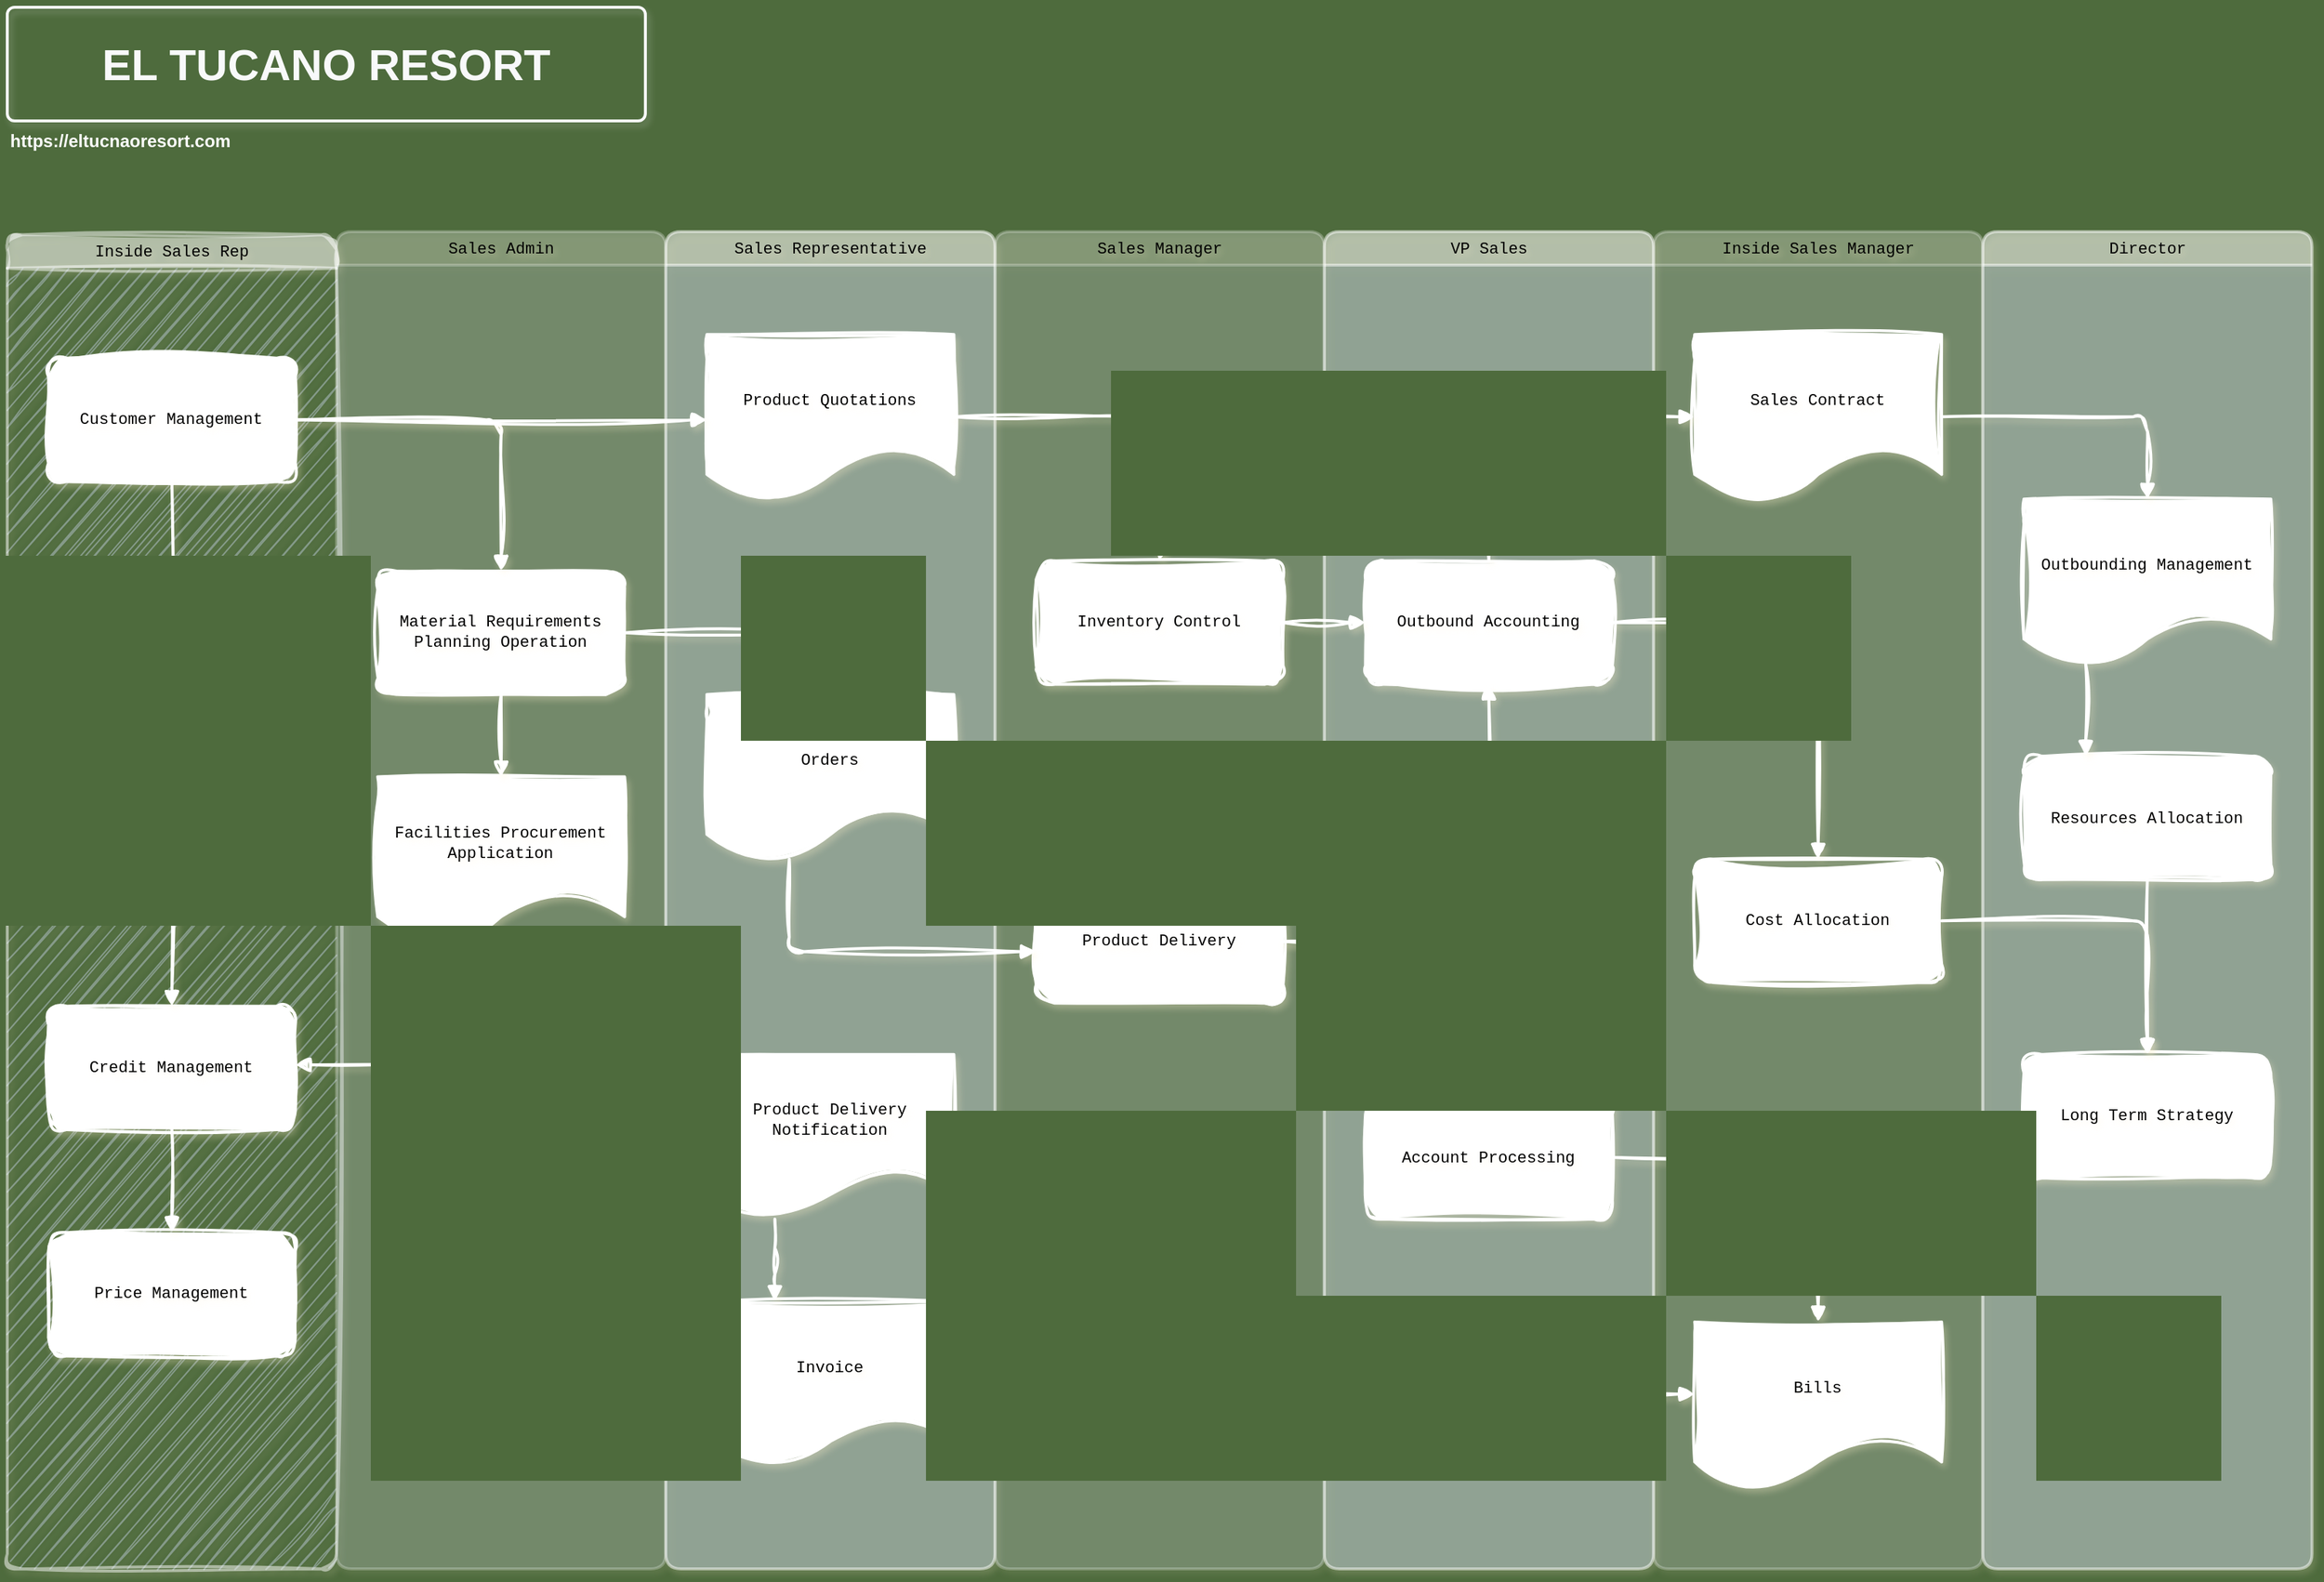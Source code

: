 <mxfile version="24.7.16">
  <diagram id="07fea595-8f29-1299-0266-81d95cde20df" name="Page-1">
    <mxGraphModel dx="3180" dy="2297" grid="1" gridSize="48" guides="1" tooltips="1" connect="1" arrows="1" fold="1" page="1" pageScale="1" pageWidth="1169" pageHeight="827" background="#4E6B3D" math="0" shadow="0">
      <root>
        <mxCell id="0" />
        <mxCell id="1" parent="0" />
        <mxCell id="x-ANHdW1QQ-1PhI1n00a-327" value="&lt;h1 style=&quot;margin-bottom: 21.44px;&quot;&gt;&lt;font style=&quot;font-size: 30px;&quot;&gt;&lt;b style=&quot;&quot;&gt;EL TUCANO RESORT&lt;/b&gt;&lt;/font&gt;&lt;/h1&gt;" style="html=1;shadow=1;dashed=0;shape=mxgraph.bootstrap.rrect;rSize=5;strokeColor=#F8F9FA;strokeWidth=2;fillColor=none;fontColor=#F8F9FA;whiteSpace=wrap;align=center;verticalAlign=middle;spacingLeft=0;fontStyle=0;fontSize=16;spacing=5;rounded=1;shadowColor=#FFFFFF;" vertex="1" parent="1">
          <mxGeometry x="48" y="38" width="437.94" height="78" as="geometry" />
        </mxCell>
        <mxCell id="x-ANHdW1QQ-1PhI1n00a-328" value="&lt;div style=&quot;text-align: center;&quot;&gt;&lt;span style=&quot;background-color: initial;&quot;&gt;&lt;font face=&quot;Helvetica&quot; size=&quot;1&quot; style=&quot;&quot; color=&quot;#ffffff&quot;&gt;&lt;b style=&quot;font-size: 12px;&quot;&gt;https://eltucnaoresort.com&lt;/b&gt;&lt;/font&gt;&lt;/span&gt;&lt;/div&gt;" style="text;whiteSpace=wrap;html=1;" vertex="1" parent="1">
          <mxGeometry x="48" y="116" width="153" height="28" as="geometry" />
        </mxCell>
        <mxCell id="170" value="&lt;font style=&quot;font-size: 11px;&quot;&gt;Inside Sales Rep&lt;/font&gt;" style="swimlane;whiteSpace=wrap;swimlaneFillColor=#BAC8D3;fontFamily=Courier New;html=1;opacity=50;rounded=1;shadow=1;strokeWidth=2;labelBackgroundColor=none;labelBorderColor=none;textShadow=1;fontStyle=0;align=center;fontSize=11;shadowOpacity=29;shadowColor=#FFF2CC;strokeColor=#ffffff;sketch=1;curveFitting=1;jiggle=2;" parent="1" vertex="1">
          <mxGeometry x="48" y="194.118" width="225.97" height="915.882" as="geometry">
            <mxRectangle x="20" y="20" width="80" height="23" as="alternateBounds" />
          </mxGeometry>
        </mxCell>
        <mxCell id="171" value="Customer Management" style="whiteSpace=wrap;shadow=1;fontFamily=Courier New;fontStyle=0;html=1;fontSize=11;spacing=6;verticalAlign=middle;rounded=1;strokeWidth=2;labelBackgroundColor=none;labelBorderColor=none;textShadow=1;align=center;shadowOpacity=29;shadowColor=#FFF2CC;strokeColor=#ffffff;sketch=1;curveFitting=1;jiggle=2;" parent="170" vertex="1">
          <mxGeometry x="28.246" y="84.738" width="169.477" height="84.738" as="geometry" />
        </mxCell>
        <mxCell id="172" value="Credit Management" style="whiteSpace=wrap;shadow=1;fontFamily=Courier New;fontStyle=0;html=1;fontSize=11;spacing=6;verticalAlign=middle;rounded=1;strokeWidth=2;labelBackgroundColor=none;labelBorderColor=none;textShadow=1;align=center;shadowOpacity=29;shadowColor=#FFF2CC;strokeColor=#ffffff;sketch=1;curveFitting=1;jiggle=2;" parent="170" vertex="1">
          <mxGeometry x="28.246" y="529.615" width="169.477" height="84.738" as="geometry" />
        </mxCell>
        <mxCell id="173" value="Price Management" style="whiteSpace=wrap;shadow=1;fontFamily=Courier New;fontStyle=0;html=1;fontSize=11;spacing=6;verticalAlign=middle;rounded=1;strokeWidth=2;labelBackgroundColor=none;labelBorderColor=none;textShadow=1;align=center;shadowOpacity=29;shadowColor=#FFF2CC;strokeColor=#ffffff;sketch=1;curveFitting=1;jiggle=2;" parent="170" vertex="1">
          <mxGeometry x="28.246" y="684.969" width="169.477" height="84.738" as="geometry" />
        </mxCell>
        <mxCell id="174" value="" style="edgeStyle=segmentEdgeStyle;strokeWidth=2;html=1;endArrow=block;endFill=1;rounded=1;shadow=1;labelBackgroundColor=none;labelBorderColor=none;textShadow=1;fontStyle=0;align=center;fontSize=11;fontFamily=Courier New;fontColor=default;shadowOpacity=29;shadowColor=#FFF2CC;strokeColor=#ffffff;sketch=1;curveFitting=1;jiggle=2;" parent="170" source="172" target="173" edge="1">
          <mxGeometry width="100" height="100" relative="1" as="geometry">
            <mxPoint x="240.093" y="561.392" as="sourcePoint" />
            <mxPoint x="381.324" y="667.315" as="targetPoint" />
          </mxGeometry>
        </mxCell>
        <mxCell id="175" value="" style="edgeStyle=segmentEdgeStyle;strokeWidth=2;html=1;endArrow=block;endFill=1;rounded=1;shadow=1;labelBackgroundColor=none;labelBorderColor=none;textShadow=1;fontStyle=0;align=center;fontSize=11;fontFamily=Courier New;fontColor=default;shadowOpacity=29;shadowColor=#FFF2CC;strokeColor=#ffffff;sketch=1;curveFitting=1;jiggle=2;" parent="170" source="171" target="172" edge="1">
          <mxGeometry width="100" height="100" relative="1" as="geometry">
            <mxPoint x="225.97" y="155.354" as="sourcePoint" />
            <mxPoint x="367.201" y="261.277" as="targetPoint" />
          </mxGeometry>
        </mxCell>
        <mxCell id="176" value="&lt;font style=&quot;font-size: 11px;&quot;&gt;Inside Sales Manager&lt;/font&gt;" style="swimlane;whiteSpace=wrap;swimlaneFillColor=#BAC8D3;fontFamily=Courier New;html=1;opacity=25;rounded=1;shadow=1;strokeWidth=2;labelBackgroundColor=none;labelBorderColor=none;textShadow=1;fontStyle=0;align=center;fontSize=11;shadowOpacity=29;shadowColor=#FFF2CC;strokeColor=#ffffff;" parent="1" vertex="1">
          <mxGeometry x="1177.85" y="192" width="225.97" height="918" as="geometry">
            <mxRectangle x="20" y="20" width="80" height="23" as="alternateBounds" />
          </mxGeometry>
        </mxCell>
        <mxCell id="177" value="Sales Contract" style="shape=document;whiteSpace=wrap;verticalAlign=middle;shadow=1;fontFamily=Courier New;fontStyle=0;html=1;fontSize=11;spacing=6;spacingBottom=22;rounded=1;strokeWidth=2;labelBackgroundColor=none;labelBorderColor=none;textShadow=1;align=center;shadowOpacity=29;shadowColor=#FFF2CC;strokeColor=#ffffff;sketch=1;curveFitting=1;jiggle=2;" parent="176" vertex="1">
          <mxGeometry x="28.246" y="70.615" width="169.477" height="112.985" as="geometry" />
        </mxCell>
        <mxCell id="178" value="Bills" style="shape=document;whiteSpace=wrap;verticalAlign=middle;shadow=1;fontFamily=Courier New;fontStyle=0;html=1;fontSize=11;spacing=6;spacingBottom=22;rounded=1;strokeWidth=2;labelBackgroundColor=none;labelBorderColor=none;textShadow=1;align=center;shadowOpacity=29;shadowColor=#FFF2CC;strokeColor=#ffffff;sketch=1;curveFitting=1;jiggle=2;" parent="176" vertex="1">
          <mxGeometry x="28.246" y="748.523" width="169.477" height="112.985" as="geometry" />
        </mxCell>
        <mxCell id="179" value="Cost Allocation" style="whiteSpace=wrap;shadow=1;fontFamily=Courier New;fontStyle=0;html=1;fontSize=11;spacing=6;verticalAlign=middle;rounded=1;strokeWidth=2;labelBackgroundColor=none;labelBorderColor=none;textShadow=1;align=center;shadowOpacity=29;shadowColor=#FFF2CC;strokeColor=#ffffff;sketch=1;curveFitting=1;jiggle=2;" parent="176" vertex="1">
          <mxGeometry x="28.246" y="430.754" width="169.477" height="84.738" as="geometry" />
        </mxCell>
        <mxCell id="180" value="&lt;font style=&quot;font-size: 11px;&quot;&gt;VP Sales&lt;/font&gt;" style="swimlane;whiteSpace=wrap;swimlaneFillColor=#BAC8D3;fontFamily=Courier New;html=1;opacity=50;rounded=1;shadow=1;strokeWidth=2;labelBackgroundColor=none;labelBorderColor=none;textShadow=1;fontStyle=0;align=center;fontSize=11;shadowOpacity=29;shadowColor=#FFF2CC;strokeColor=#ffffff;" parent="1" vertex="1">
          <mxGeometry x="951.88" y="192" width="225.97" height="918" as="geometry">
            <mxRectangle x="20" y="20" width="80" height="23" as="alternateBounds" />
          </mxGeometry>
        </mxCell>
        <mxCell id="181" value="Outbound Accounting" style="whiteSpace=wrap;shadow=1;fontFamily=Courier New;fontStyle=0;html=1;fontSize=11;spacing=6;verticalAlign=middle;rounded=1;strokeWidth=2;labelBackgroundColor=none;labelBorderColor=none;textShadow=1;align=center;shadowOpacity=29;shadowColor=#FFF2CC;strokeColor=#ffffff;sketch=1;curveFitting=1;jiggle=2;" parent="180" vertex="1">
          <mxGeometry x="28.246" y="225.969" width="169.477" height="84.738" as="geometry" />
        </mxCell>
        <mxCell id="182" value="Account Processing" style="whiteSpace=wrap;shadow=1;fontFamily=Courier New;fontStyle=0;html=1;fontSize=11;spacing=6;verticalAlign=middle;rounded=1;strokeWidth=2;labelBackgroundColor=none;labelBorderColor=none;textShadow=1;align=center;shadowOpacity=29;shadowColor=#FFF2CC;strokeColor=#ffffff;sketch=1;curveFitting=1;jiggle=2;" parent="180" vertex="1">
          <mxGeometry x="28.246" y="593.169" width="169.477" height="84.738" as="geometry" />
        </mxCell>
        <mxCell id="183" value="&lt;font style=&quot;font-size: 11px;&quot;&gt;Sales Admin&lt;/font&gt;" style="swimlane;whiteSpace=wrap;swimlaneFillColor=#BAC8D3;fontFamily=Courier New;html=1;opacity=25;rounded=1;shadow=1;strokeWidth=2;labelBackgroundColor=none;labelBorderColor=none;textShadow=1;fontStyle=0;align=center;fontSize=11;shadowOpacity=29;shadowColor=#FFF2CC;strokeColor=#ffffff;" parent="1" vertex="1">
          <mxGeometry x="273.97" y="192" width="225.97" height="918" as="geometry">
            <mxRectangle x="20" y="20" width="80" height="23" as="alternateBounds" />
          </mxGeometry>
        </mxCell>
        <mxCell id="184" value="Material Requirements Planning Operation" style="whiteSpace=wrap;shadow=1;fontFamily=Courier New;fontStyle=0;html=1;fontSize=11;spacing=6;verticalAlign=middle;rounded=1;strokeWidth=2;labelBackgroundColor=none;labelBorderColor=none;textShadow=1;align=center;shadowOpacity=29;shadowColor=#FFF2CC;strokeColor=#ffffff;sketch=1;curveFitting=1;jiggle=2;" parent="183" vertex="1">
          <mxGeometry x="28.246" y="233.031" width="169.477" height="84.738" as="geometry" />
        </mxCell>
        <mxCell id="185" value="&lt;font style=&quot;font-size: 11px;&quot;&gt;Facilities Procurement&lt;br style=&quot;font-size: 11px;&quot;&gt;Application&lt;/font&gt;&lt;br style=&quot;font-size: 11px;&quot;&gt; " style="shape=document;whiteSpace=wrap;verticalAlign=middle;shadow=1;fontFamily=Courier New;fontStyle=0;html=1;fontSize=11;spacing=6;spacingBottom=22;rounded=1;strokeWidth=2;labelBackgroundColor=none;labelBorderColor=none;textShadow=1;align=center;shadowOpacity=29;shadowColor=#FFF2CC;strokeColor=#ffffff;sketch=1;curveFitting=1;jiggle=2;" parent="183" vertex="1">
          <mxGeometry x="28.246" y="374.262" width="169.477" height="112.985" as="geometry" />
        </mxCell>
        <mxCell id="186" value="" style="edgeStyle=segmentEdgeStyle;strokeWidth=2;html=1;endArrow=block;endFill=1;rounded=1;shadow=1;labelBackgroundColor=none;labelBorderColor=none;textShadow=1;fontStyle=0;align=center;fontSize=11;fontFamily=Courier New;fontColor=default;shadowOpacity=29;shadowColor=#FFF2CC;strokeColor=#ffffff;sketch=1;curveFitting=1;jiggle=2;" parent="183" source="184" target="185" edge="1">
          <mxGeometry width="100" height="100" relative="1" as="geometry">
            <mxPoint x="-14.123" y="141.231" as="sourcePoint" />
            <mxPoint x="127.108" y="247.154" as="targetPoint" />
          </mxGeometry>
        </mxCell>
        <mxCell id="187" value="&lt;font style=&quot;font-size: 11px;&quot;&gt;Sales Representative&lt;/font&gt;" style="swimlane;whiteSpace=wrap;swimlaneFillColor=#BAC8D3;fontFamily=Courier New;html=1;opacity=50;rounded=1;shadow=1;strokeWidth=2;labelBackgroundColor=none;labelBorderColor=none;textShadow=1;fontStyle=0;align=center;fontSize=11;shadowOpacity=29;shadowColor=#FFF2CC;strokeColor=#ffffff;" parent="1" vertex="1">
          <mxGeometry x="499.94" y="192" width="225.97" height="918" as="geometry">
            <mxRectangle x="20" y="20" width="80" height="23" as="alternateBounds" />
          </mxGeometry>
        </mxCell>
        <mxCell id="188" value="Product Quotations" style="shape=document;whiteSpace=wrap;verticalAlign=middle;shadow=1;fontFamily=Courier New;fontStyle=0;html=1;fontSize=11;spacing=6;spacingBottom=22;rounded=1;strokeWidth=2;labelBackgroundColor=none;labelBorderColor=none;textShadow=1;align=center;shadowOpacity=29;shadowColor=#FFF2CC;strokeColor=#ffffff;sketch=1;curveFitting=1;jiggle=2;" parent="187" vertex="1">
          <mxGeometry x="28.246" y="70.615" width="169.477" height="112.985" as="geometry" />
        </mxCell>
        <mxCell id="189" value="Orders" style="shape=document;whiteSpace=wrap;verticalAlign=middle;shadow=1;fontFamily=Courier New;fontStyle=0;html=1;fontSize=11;spacing=6;spacingBottom=22;rounded=1;strokeWidth=2;labelBackgroundColor=none;labelBorderColor=none;textShadow=1;align=center;shadowOpacity=29;shadowColor=#FFF2CC;strokeColor=#ffffff;sketch=1;curveFitting=1;jiggle=2;" parent="187" vertex="1">
          <mxGeometry x="28.246" y="317.769" width="169.477" height="112.985" as="geometry" />
        </mxCell>
        <mxCell id="190" value="Product Delivery Notification" style="shape=document;whiteSpace=wrap;shadow=1;fontFamily=Courier New;fontStyle=0;html=1;fontSize=11;verticalAlign=middle;spacing=6;spacingBottom=22;rounded=1;strokeWidth=2;labelBackgroundColor=none;labelBorderColor=none;textShadow=1;align=center;shadowOpacity=29;shadowColor=#FFF2CC;strokeColor=#ffffff;sketch=1;curveFitting=1;jiggle=2;" parent="187" vertex="1">
          <mxGeometry x="28.246" y="564.923" width="169.477" height="112.985" as="geometry" />
        </mxCell>
        <mxCell id="191" value="Invoice" style="shape=document;whiteSpace=wrap;verticalAlign=middle;shadow=1;fontFamily=Courier New;fontStyle=0;html=1;fontSize=11;spacing=6;spacingBottom=22;rounded=1;strokeWidth=2;labelBackgroundColor=none;labelBorderColor=none;textShadow=1;align=center;shadowOpacity=29;shadowColor=#FFF2CC;strokeColor=#ffffff;sketch=1;curveFitting=1;jiggle=2;" parent="187" vertex="1">
          <mxGeometry x="28.246" y="734.4" width="169.477" height="112.985" as="geometry" />
        </mxCell>
        <mxCell id="192" value="" style="edgeStyle=segmentEdgeStyle;strokeWidth=2;html=1;endArrow=block;endFill=1;rounded=1;shadow=1;labelBackgroundColor=none;labelBorderColor=none;textShadow=1;fontStyle=0;align=center;fontSize=11;fontFamily=Courier New;fontColor=default;shadowOpacity=29;shadowColor=#FFF2CC;strokeColor=#ffffff;sketch=1;curveFitting=1;jiggle=2;" parent="187" source="190" target="191" edge="1">
          <mxGeometry width="100" height="100" relative="1" as="geometry">
            <mxPoint x="-112.985" y="529.615" as="sourcePoint" />
            <mxPoint x="84.739" y="692.031" as="targetPoint" />
            <Array as="points">
              <mxPoint x="74.853" y="707.566" />
              <mxPoint x="74.853" y="707.566" />
            </Array>
          </mxGeometry>
        </mxCell>
        <mxCell id="193" value="&lt;font style=&quot;font-size: 11px;&quot;&gt;Sales Manager&lt;/font&gt;" style="swimlane;whiteSpace=wrap;swimlaneFillColor=#BAC8D3;fontFamily=Courier New;html=1;opacity=25;rounded=1;shadow=1;strokeWidth=2;labelBackgroundColor=none;labelBorderColor=none;textShadow=1;fontStyle=0;align=center;fontSize=11;shadowOpacity=29;shadowColor=#FFF2CC;strokeColor=#ffffff;" parent="1" vertex="1">
          <mxGeometry x="725.91" y="192" width="225.97" height="918" as="geometry">
            <mxRectangle x="20" y="20" width="80" height="23" as="alternateBounds" />
          </mxGeometry>
        </mxCell>
        <mxCell id="194" value="Inventory Control" style="whiteSpace=wrap;shadow=1;fontFamily=Courier New;fontStyle=0;html=1;fontSize=11;spacing=6;verticalAlign=middle;rounded=1;strokeWidth=2;labelBackgroundColor=none;labelBorderColor=none;textShadow=1;align=center;shadowOpacity=29;shadowColor=#FFF2CC;strokeColor=#ffffff;sketch=1;curveFitting=1;jiggle=2;" parent="193" vertex="1">
          <mxGeometry x="28.246" y="225.969" width="169.477" height="84.738" as="geometry" />
        </mxCell>
        <mxCell id="195" value="Product Delivery" style="whiteSpace=wrap;shadow=1;fontFamily=Courier New;fontStyle=0;html=1;fontSize=11;spacing=6;verticalAlign=middle;rounded=1;strokeWidth=2;labelBackgroundColor=none;labelBorderColor=none;textShadow=1;align=center;shadowOpacity=29;shadowColor=#FFF2CC;strokeColor=#ffffff;sketch=1;curveFitting=1;jiggle=2;" parent="193" vertex="1">
          <mxGeometry x="28.246" y="444.877" width="169.477" height="84.738" as="geometry" />
        </mxCell>
        <mxCell id="196" value="Director" style="swimlane;whiteSpace=wrap;swimlaneFillColor=#BAC8D3;fontFamily=Courier New;html=1;opacity=50;rounded=1;shadow=1;strokeWidth=2;labelBackgroundColor=none;labelBorderColor=none;textShadow=1;fontStyle=0;align=center;fontSize=11;shadowOpacity=29;shadowColor=#FFF2CC;strokeColor=#ffffff;" parent="1" vertex="1">
          <mxGeometry x="1403.82" y="192" width="225.97" height="918" as="geometry">
            <mxRectangle x="20" y="20" width="80" height="23" as="alternateBounds" />
          </mxGeometry>
        </mxCell>
        <mxCell id="197" value="Outbounding Management" style="shape=document;whiteSpace=wrap;verticalAlign=middle;shadow=1;fontFamily=Courier New;fontStyle=0;html=1;fontSize=11;spacing=6;spacingBottom=22;rounded=1;strokeWidth=2;labelBackgroundColor=none;labelBorderColor=none;textShadow=1;align=center;shadowOpacity=29;shadowColor=#FFF2CC;strokeColor=#ffffff;sketch=1;curveFitting=1;jiggle=2;" parent="196" vertex="1">
          <mxGeometry x="28.246" y="183.6" width="169.477" height="112.985" as="geometry" />
        </mxCell>
        <mxCell id="198" value="Resources Allocation" style="whiteSpace=wrap;shadow=1;fontFamily=Courier New;fontStyle=0;html=1;fontSize=11;spacing=6;verticalAlign=middle;rounded=1;strokeWidth=2;labelBackgroundColor=none;labelBorderColor=none;textShadow=1;align=center;shadowOpacity=29;shadowColor=#FFF2CC;strokeColor=#ffffff;sketch=1;curveFitting=1;jiggle=2;" parent="196" vertex="1">
          <mxGeometry x="28.246" y="360.138" width="169.477" height="84.738" as="geometry" />
        </mxCell>
        <mxCell id="199" value="Long Term Strategy" style="whiteSpace=wrap;shadow=1;fontFamily=Courier New;fontStyle=0;html=1;fontSize=11;spacing=6;verticalAlign=middle;rounded=1;strokeWidth=2;labelBackgroundColor=none;labelBorderColor=none;textShadow=1;align=center;shadowOpacity=29;shadowColor=#FFF2CC;strokeColor=#ffffff;sketch=1;curveFitting=1;jiggle=2;" parent="196" vertex="1">
          <mxGeometry x="28.246" y="564.923" width="169.477" height="84.738" as="geometry" />
        </mxCell>
        <mxCell id="200" value="" style="edgeStyle=segmentEdgeStyle;strokeWidth=2;html=1;endArrow=block;endFill=1;rounded=1;shadow=1;labelBackgroundColor=none;labelBorderColor=none;textShadow=1;fontStyle=0;align=center;fontSize=11;fontFamily=Courier New;fontColor=default;shadowOpacity=29;shadowColor=#FFF2CC;strokeColor=#ffffff;sketch=1;curveFitting=1;jiggle=2;" parent="196" source="198" target="199" edge="1">
          <mxGeometry width="100" height="100" relative="1" as="geometry">
            <mxPoint x="42.369" y="805.015" as="sourcePoint" />
            <mxPoint x="183.601" y="663.785" as="targetPoint" />
          </mxGeometry>
        </mxCell>
        <mxCell id="201" value="" style="edgeStyle=segmentEdgeStyle;entryX=0.25;entryY=0;strokeWidth=2;html=1;endArrow=block;endFill=1;rounded=1;shadow=1;labelBackgroundColor=none;labelBorderColor=none;textShadow=1;fontStyle=0;align=center;fontSize=11;fontFamily=Courier New;fontColor=default;shadowOpacity=29;shadowColor=#FFF2CC;strokeColor=#ffffff;sketch=1;curveFitting=1;jiggle=2;" parent="196" source="197" target="198" edge="1">
          <mxGeometry width="100" height="100" relative="1" as="geometry">
            <mxPoint x="-169.477" y="367.2" as="sourcePoint" />
            <mxPoint x="-28.246" y="225.969" as="targetPoint" />
          </mxGeometry>
        </mxCell>
        <mxCell id="202" value="" style="edgeStyle=segmentEdgeStyle;strokeWidth=2;html=1;endArrow=block;endFill=1;rounded=1;shadow=1;labelBackgroundColor=none;labelBorderColor=none;textShadow=1;fontStyle=0;align=center;fontSize=11;fontFamily=Courier New;fontColor=default;shadowOpacity=29;shadowColor=#FFF2CC;strokeColor=#ffffff;sketch=1;curveFitting=1;jiggle=2;" parent="1" source="171" target="184" edge="1">
          <mxGeometry x="266.325" y="478.097" width="141.231" height="141.231" as="geometry">
            <mxPoint x="330.462" y="417.969" as="sourcePoint" />
            <mxPoint x="471.694" y="276.738" as="targetPoint" />
          </mxGeometry>
        </mxCell>
        <mxCell id="203" value="" style="edgeStyle=segmentEdgeStyle;strokeWidth=2;html=1;endArrow=block;endFill=1;rounded=1;shadow=1;labelBackgroundColor=none;labelBorderColor=none;textShadow=1;fontStyle=0;align=center;fontSize=11;fontFamily=Courier New;fontColor=default;shadowOpacity=29;shadowColor=#FFF2CC;strokeColor=#ffffff;sketch=1;curveFitting=1;jiggle=2;" parent="1" source="185" target="172" edge="1">
          <mxGeometry x="266.325" y="838.235" width="141.231" height="141.231" as="geometry">
            <mxPoint x="401.078" y="523.892" as="sourcePoint" />
            <mxPoint x="401.078" y="580.385" as="targetPoint" />
            <Array as="points">
              <mxPoint x="344.586" y="763.985" />
            </Array>
          </mxGeometry>
        </mxCell>
        <mxCell id="204" value="" style="edgeStyle=segmentEdgeStyle;strokeWidth=2;html=1;endArrow=block;endFill=1;rounded=1;shadow=1;labelBackgroundColor=none;labelBorderColor=none;textShadow=1;fontStyle=0;align=center;fontSize=11;fontFamily=Courier New;fontColor=default;shadowOpacity=29;shadowColor=#FFF2CC;strokeColor=#ffffff;sketch=1;curveFitting=1;jiggle=2;" parent="1" source="171" target="188" edge="1">
          <mxGeometry x="266.325" y="478.097" width="141.231" height="141.231" as="geometry">
            <mxPoint x="259.847" y="333.231" as="sourcePoint" />
            <mxPoint x="401.078" y="439.154" as="targetPoint" />
          </mxGeometry>
        </mxCell>
        <mxCell id="205" value="" style="edgeStyle=segmentEdgeStyle;strokeWidth=2;html=1;endArrow=block;endFill=1;rounded=1;shadow=1;labelBackgroundColor=none;labelBorderColor=none;textShadow=1;fontStyle=0;align=center;fontSize=11;fontFamily=Courier New;fontColor=default;shadowOpacity=29;shadowColor=#FFF2CC;strokeColor=#ffffff;sketch=1;curveFitting=1;jiggle=2;" parent="1" source="185" target="190" edge="1">
          <mxGeometry x="365.187" y="838.235" width="141.231" height="141.231" as="geometry">
            <mxPoint x="556.432" y="1222.985" as="sourcePoint" />
            <mxPoint x="697.664" y="1081.754" as="targetPoint" />
            <Array as="points">
              <mxPoint x="344.586" y="813.415" />
            </Array>
          </mxGeometry>
        </mxCell>
        <mxCell id="206" value="" style="edgeStyle=elbowEdgeStyle;elbow=vertical;strokeWidth=2;html=1;endArrow=block;endFill=1;rounded=1;shadow=1;labelBackgroundColor=none;labelBorderColor=none;textShadow=1;fontStyle=0;align=center;fontSize=11;fontFamily=Courier New;fontColor=default;shadowOpacity=29;shadowColor=#FFF2CC;strokeColor=#ffffff;sketch=1;curveFitting=1;jiggle=2;" parent="1" source="191" target="178" edge="1">
          <mxGeometry x="718.265" y="1106.574" width="141.231" height="141.231" as="geometry">
            <mxPoint x="782.402" y="940.523" as="sourcePoint" />
            <mxPoint x="923.634" y="799.292" as="targetPoint" />
          </mxGeometry>
        </mxCell>
        <mxCell id="207" value="" style="edgeStyle=segmentEdgeStyle;strokeWidth=2;html=1;endArrow=block;endFill=1;rounded=1;shadow=1;labelBackgroundColor=none;labelBorderColor=none;textShadow=1;fontStyle=0;align=center;fontSize=11;fontFamily=Courier New;fontColor=default;shadowOpacity=29;shadowColor=#FFF2CC;strokeColor=#ffffff;sketch=1;curveFitting=1;jiggle=2;" parent="1" source="184" target="189" edge="1">
          <mxGeometry x="492.295" y="626.389" width="141.231" height="141.231" as="geometry">
            <mxPoint x="655.294" y="488.585" as="sourcePoint" />
            <mxPoint x="796.526" y="347.354" as="targetPoint" />
            <Array as="points" />
          </mxGeometry>
        </mxCell>
        <mxCell id="208" value="" style="edgeStyle=segmentEdgeStyle;strokeWidth=2;html=1;endArrow=block;endFill=1;rounded=1;shadow=1;labelBackgroundColor=none;labelBorderColor=none;textShadow=1;fontStyle=0;align=center;fontSize=11;fontFamily=Courier New;fontColor=default;shadowOpacity=29;shadowColor=#FFF2CC;strokeColor=#ffffff;sketch=1;curveFitting=1;jiggle=2;" parent="1" source="188" target="194" edge="1">
          <mxGeometry x="718.265" y="478.097" width="141.231" height="141.231" as="geometry">
            <mxPoint x="641.171" y="417.969" as="sourcePoint" />
            <mxPoint x="782.402" y="276.738" as="targetPoint" />
          </mxGeometry>
        </mxCell>
        <mxCell id="209" value="" style="edgeStyle=none;strokeWidth=2;html=1;endArrow=block;endFill=1;rounded=1;shadow=1;labelBackgroundColor=none;labelBorderColor=none;textShadow=1;fontStyle=0;align=center;fontSize=11;fontFamily=Courier New;fontColor=default;shadowOpacity=29;shadowColor=#FFF2CC;strokeColor=#ffffff;sketch=1;curveFitting=1;jiggle=2;" parent="1" source="194" target="181" edge="1">
          <mxGeometry x="944.235" y="619.328" width="141.231" height="141.231" as="geometry">
            <mxPoint x="980.126" y="714.554" as="sourcePoint" />
            <mxPoint x="1121.357" y="573.323" as="targetPoint" />
          </mxGeometry>
        </mxCell>
        <mxCell id="210" value="" style="edgeStyle=segmentEdgeStyle;strokeWidth=2;html=1;endArrow=block;endFill=1;rounded=1;shadow=1;labelBackgroundColor=none;labelBorderColor=none;textShadow=1;fontStyle=0;align=center;fontSize=11;fontFamily=Courier New;fontColor=default;shadowOpacity=29;shadowColor=#FFF2CC;strokeColor=#ffffff;sketch=1;curveFitting=1;jiggle=2;" parent="1" source="189" target="195" edge="1">
          <mxGeometry x="605.28" y="781.743" width="141.231" height="141.231" as="geometry">
            <mxPoint x="754.156" y="756.923" as="sourcePoint" />
            <mxPoint x="895.387" y="615.692" as="targetPoint" />
            <Array as="points">
              <mxPoint x="584.679" y="686.308" />
            </Array>
          </mxGeometry>
        </mxCell>
        <mxCell id="211" value="" style="edgeStyle=segmentEdgeStyle;strokeWidth=2;html=1;endArrow=block;endFill=1;rounded=1;shadow=1;labelBackgroundColor=none;labelBorderColor=none;textShadow=1;fontStyle=0;align=center;fontSize=11;fontFamily=Courier New;fontColor=default;shadowOpacity=29;shadowColor=#FFF2CC;strokeColor=#ffffff;sketch=1;curveFitting=1;jiggle=2;" parent="1" source="195" target="181" edge="1">
          <mxGeometry x="944.235" y="661.697" width="141.231" height="141.231" as="geometry">
            <mxPoint x="923.634" y="686.308" as="sourcePoint" />
            <mxPoint x="1064.865" y="545.077" as="targetPoint" />
          </mxGeometry>
        </mxCell>
        <mxCell id="212" value="" style="edgeStyle=segmentEdgeStyle;strokeWidth=2;html=1;endArrow=block;endFill=1;rounded=1;shadow=1;labelBackgroundColor=none;labelBorderColor=none;textShadow=1;fontStyle=0;align=center;fontSize=11;fontFamily=Courier New;fontColor=default;shadowOpacity=29;shadowColor=#FFF2CC;strokeColor=#ffffff;sketch=1;curveFitting=1;jiggle=2;" parent="1" source="195" target="182" edge="1">
          <mxGeometry x="944.235" y="838.235" width="141.231" height="141.231" as="geometry">
            <mxPoint x="740.033" y="898.154" as="sourcePoint" />
            <mxPoint x="881.264" y="756.923" as="targetPoint" />
          </mxGeometry>
        </mxCell>
        <mxCell id="213" value="" style="edgeStyle=segmentEdgeStyle;strokeWidth=2;html=1;endArrow=block;endFill=1;rounded=1;shadow=1;labelBackgroundColor=none;labelBorderColor=none;textShadow=1;fontStyle=0;align=center;fontSize=11;fontFamily=Courier New;fontColor=default;shadowOpacity=29;shadowColor=#FFF2CC;strokeColor=#ffffff;sketch=1;curveFitting=1;jiggle=2;" parent="1" source="181" target="177" edge="1">
          <mxGeometry x="1085.467" y="478.097" width="141.231" height="141.231" as="geometry">
            <mxPoint x="1234.342" y="601.569" as="sourcePoint" />
            <mxPoint x="1375.574" y="460.338" as="targetPoint" />
            <Array as="points">
              <mxPoint x="1064.865" y="319.108" />
            </Array>
          </mxGeometry>
        </mxCell>
        <mxCell id="214" value="" style="edgeStyle=segmentEdgeStyle;strokeWidth=2;html=1;endArrow=block;endFill=1;rounded=1;shadow=1;labelBackgroundColor=none;labelBorderColor=none;textShadow=1;fontStyle=0;align=center;fontSize=11;fontFamily=Courier New;fontColor=default;shadowOpacity=29;shadowColor=#FFF2CC;strokeColor=#ffffff;sketch=1;curveFitting=1;jiggle=2;" parent="1" source="181" target="179" edge="1">
          <mxGeometry x="1170.205" y="619.328" width="141.231" height="141.231" as="geometry">
            <mxPoint x="1220.219" y="615.692" as="sourcePoint" />
            <mxPoint x="1361.451" y="474.462" as="targetPoint" />
          </mxGeometry>
        </mxCell>
        <mxCell id="215" value="" style="edgeStyle=segmentEdgeStyle;strokeWidth=2;html=1;endArrow=block;endFill=1;rounded=1;shadow=1;labelBackgroundColor=none;labelBorderColor=none;textShadow=1;fontStyle=0;align=center;fontSize=11;fontFamily=Courier New;fontColor=default;shadowOpacity=29;shadowColor=#FFF2CC;strokeColor=#ffffff;sketch=1;curveFitting=1;jiggle=2;" parent="1" source="182" target="178" edge="1">
          <mxGeometry x="1170.205" y="986.528" width="141.231" height="141.231" as="geometry">
            <mxPoint x="1262.589" y="884.031" as="sourcePoint" />
            <mxPoint x="1403.82" y="742.8" as="targetPoint" />
          </mxGeometry>
        </mxCell>
        <mxCell id="216" value="" style="edgeStyle=segmentEdgeStyle;strokeWidth=2;html=1;endArrow=block;endFill=1;rounded=1;shadow=1;labelBackgroundColor=none;labelBorderColor=none;textShadow=1;fontStyle=0;align=center;fontSize=11;fontFamily=Courier New;fontColor=default;shadowOpacity=29;shadowColor=#FFF2CC;strokeColor=#ffffff;sketch=1;curveFitting=1;jiggle=2;" parent="1" source="179" target="199" edge="1">
          <mxGeometry x="1396.175" y="824.112" width="141.231" height="141.231" as="geometry">
            <mxPoint x="1559.174" y="771.046" as="sourcePoint" />
            <mxPoint x="1700.406" y="629.815" as="targetPoint" />
          </mxGeometry>
        </mxCell>
        <mxCell id="217" value="" style="edgeStyle=segmentEdgeStyle;strokeWidth=2;html=1;endArrow=block;endFill=1;rounded=1;shadow=1;labelBackgroundColor=none;labelBorderColor=none;textShadow=1;fontStyle=0;align=center;fontSize=11;fontFamily=Courier New;fontColor=default;shadowOpacity=29;shadowColor=#FFF2CC;strokeColor=#ffffff;sketch=1;curveFitting=1;jiggle=2;" parent="1" source="177" target="197" edge="1">
          <mxGeometry x="1396.175" y="478.097" width="141.231" height="141.231" as="geometry">
            <mxPoint x="1220.219" y="559.2" as="sourcePoint" />
            <mxPoint x="1361.451" y="417.969" as="targetPoint" />
          </mxGeometry>
        </mxCell>
      </root>
    </mxGraphModel>
  </diagram>
</mxfile>
